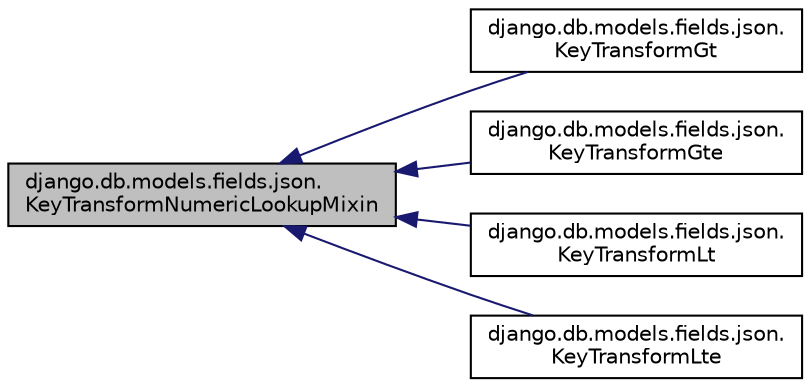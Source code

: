 digraph "django.db.models.fields.json.KeyTransformNumericLookupMixin"
{
 // LATEX_PDF_SIZE
  edge [fontname="Helvetica",fontsize="10",labelfontname="Helvetica",labelfontsize="10"];
  node [fontname="Helvetica",fontsize="10",shape=record];
  rankdir="LR";
  Node1 [label="django.db.models.fields.json.\lKeyTransformNumericLookupMixin",height=0.2,width=0.4,color="black", fillcolor="grey75", style="filled", fontcolor="black",tooltip=" "];
  Node1 -> Node2 [dir="back",color="midnightblue",fontsize="10",style="solid",fontname="Helvetica"];
  Node2 [label="django.db.models.fields.json.\lKeyTransformGt",height=0.2,width=0.4,color="black", fillcolor="white", style="filled",URL="$d1/d1b/classdjango_1_1db_1_1models_1_1fields_1_1json_1_1_key_transform_gt.html",tooltip=" "];
  Node1 -> Node3 [dir="back",color="midnightblue",fontsize="10",style="solid",fontname="Helvetica"];
  Node3 [label="django.db.models.fields.json.\lKeyTransformGte",height=0.2,width=0.4,color="black", fillcolor="white", style="filled",URL="$db/d4d/classdjango_1_1db_1_1models_1_1fields_1_1json_1_1_key_transform_gte.html",tooltip=" "];
  Node1 -> Node4 [dir="back",color="midnightblue",fontsize="10",style="solid",fontname="Helvetica"];
  Node4 [label="django.db.models.fields.json.\lKeyTransformLt",height=0.2,width=0.4,color="black", fillcolor="white", style="filled",URL="$d0/d9d/classdjango_1_1db_1_1models_1_1fields_1_1json_1_1_key_transform_lt.html",tooltip=" "];
  Node1 -> Node5 [dir="back",color="midnightblue",fontsize="10",style="solid",fontname="Helvetica"];
  Node5 [label="django.db.models.fields.json.\lKeyTransformLte",height=0.2,width=0.4,color="black", fillcolor="white", style="filled",URL="$d3/d2b/classdjango_1_1db_1_1models_1_1fields_1_1json_1_1_key_transform_lte.html",tooltip=" "];
}
